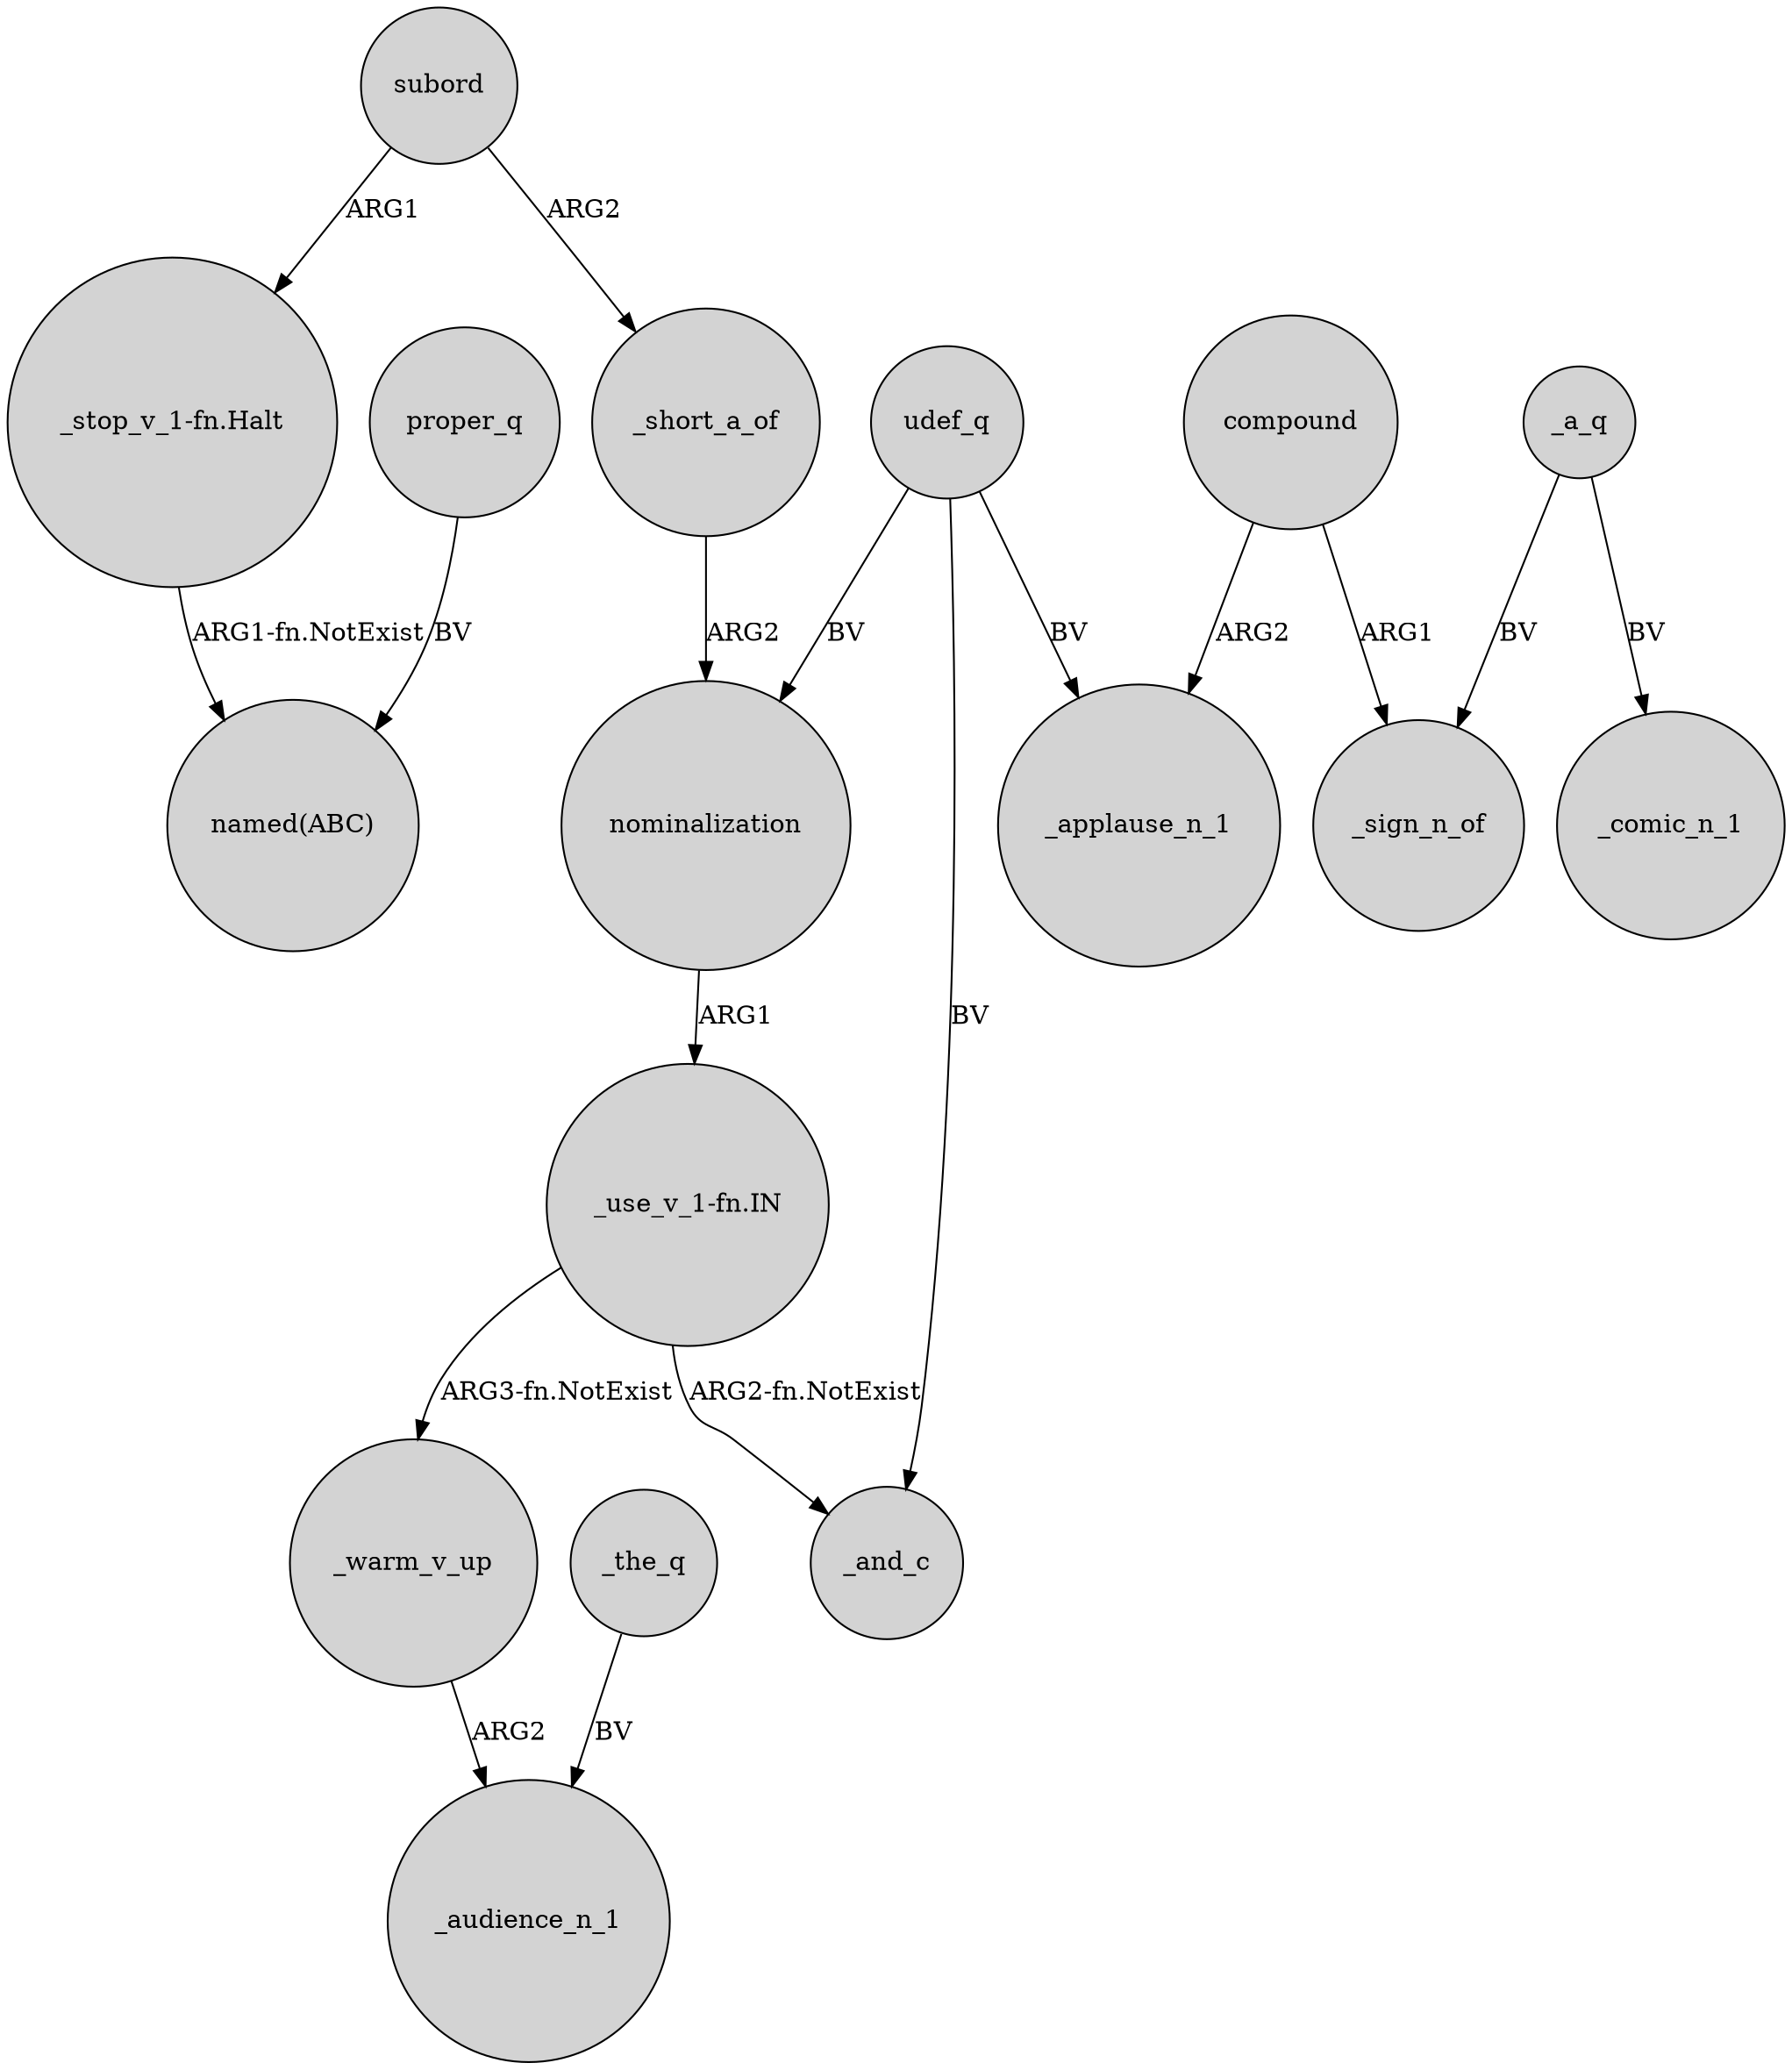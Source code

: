 digraph {
	node [shape=circle style=filled]
	subord -> "_stop_v_1-fn.Halt" [label=ARG1]
	compound -> _applause_n_1 [label=ARG2]
	"_stop_v_1-fn.Halt" -> "named(ABC)" [label="ARG1-fn.NotExist"]
	"_use_v_1-fn.IN" -> _warm_v_up [label="ARG3-fn.NotExist"]
	udef_q -> _applause_n_1 [label=BV]
	"_use_v_1-fn.IN" -> _and_c [label="ARG2-fn.NotExist"]
	compound -> _sign_n_of [label=ARG1]
	_the_q -> _audience_n_1 [label=BV]
	proper_q -> "named(ABC)" [label=BV]
	udef_q -> _and_c [label=BV]
	_warm_v_up -> _audience_n_1 [label=ARG2]
	subord -> _short_a_of [label=ARG2]
	udef_q -> nominalization [label=BV]
	nominalization -> "_use_v_1-fn.IN" [label=ARG1]
	_a_q -> _sign_n_of [label=BV]
	_a_q -> _comic_n_1 [label=BV]
	_short_a_of -> nominalization [label=ARG2]
}
